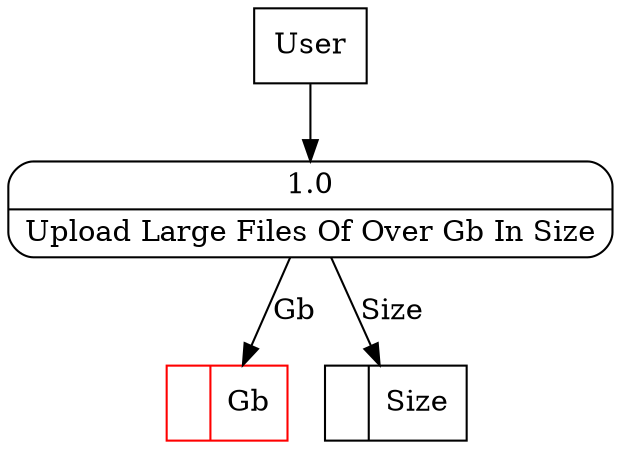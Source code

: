 digraph dfd2{ 
node[shape=record]
200 [label="<f0>  |<f1> Gb " color=red];
201 [label="<f0>  |<f1> Size " ];
202 [label="User" shape=box];
203 [label="{<f0> 1.0|<f1> Upload Large Files Of Over Gb In Size }" shape=Mrecord];
202 -> 203
203 -> 200 [label="Gb"]
203 -> 201 [label="Size"]
}